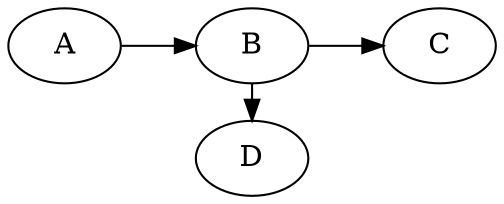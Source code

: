 digraph G {
  rankdir=LR;
  A;
  B;
  C;
  D;
  edge [weight=100];
  A -> B -> C;
  B -> D [weight=1];
  { rank=same; B, D; }
}